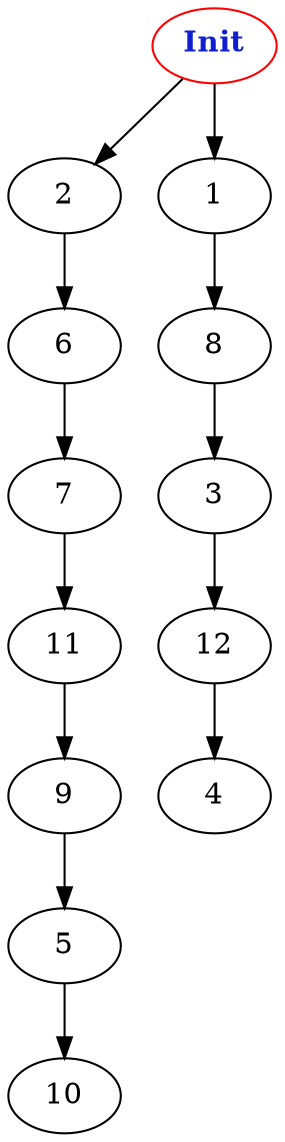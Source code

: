 digraph "Net Graph with 13 nodes" {
edge ["class"="link-class"]
"0" ["color"="red","label"=<<b>Init</b>>,"fontcolor"="#1020d0"]
"0" -> "2" ["weight"="1.0"]
"0" -> "1" ["weight"="9.0"]
"2" -> "6" ["weight"="4.0"]
"1" -> "8" ["weight"="7.0"]
"5" -> "10" ["weight"="7.0"]
"8" -> "3" ["weight"="5.0"]
"6" -> "7" ["weight"="9.0"]
"7" -> "11" ["weight"="4.0"]
"9" -> "5" ["weight"="5.0"]
"12" -> "4" ["weight"="4.0"]
"11" -> "9" ["weight"="3.0"]
"3" -> "12" ["weight"="4.0"]
}